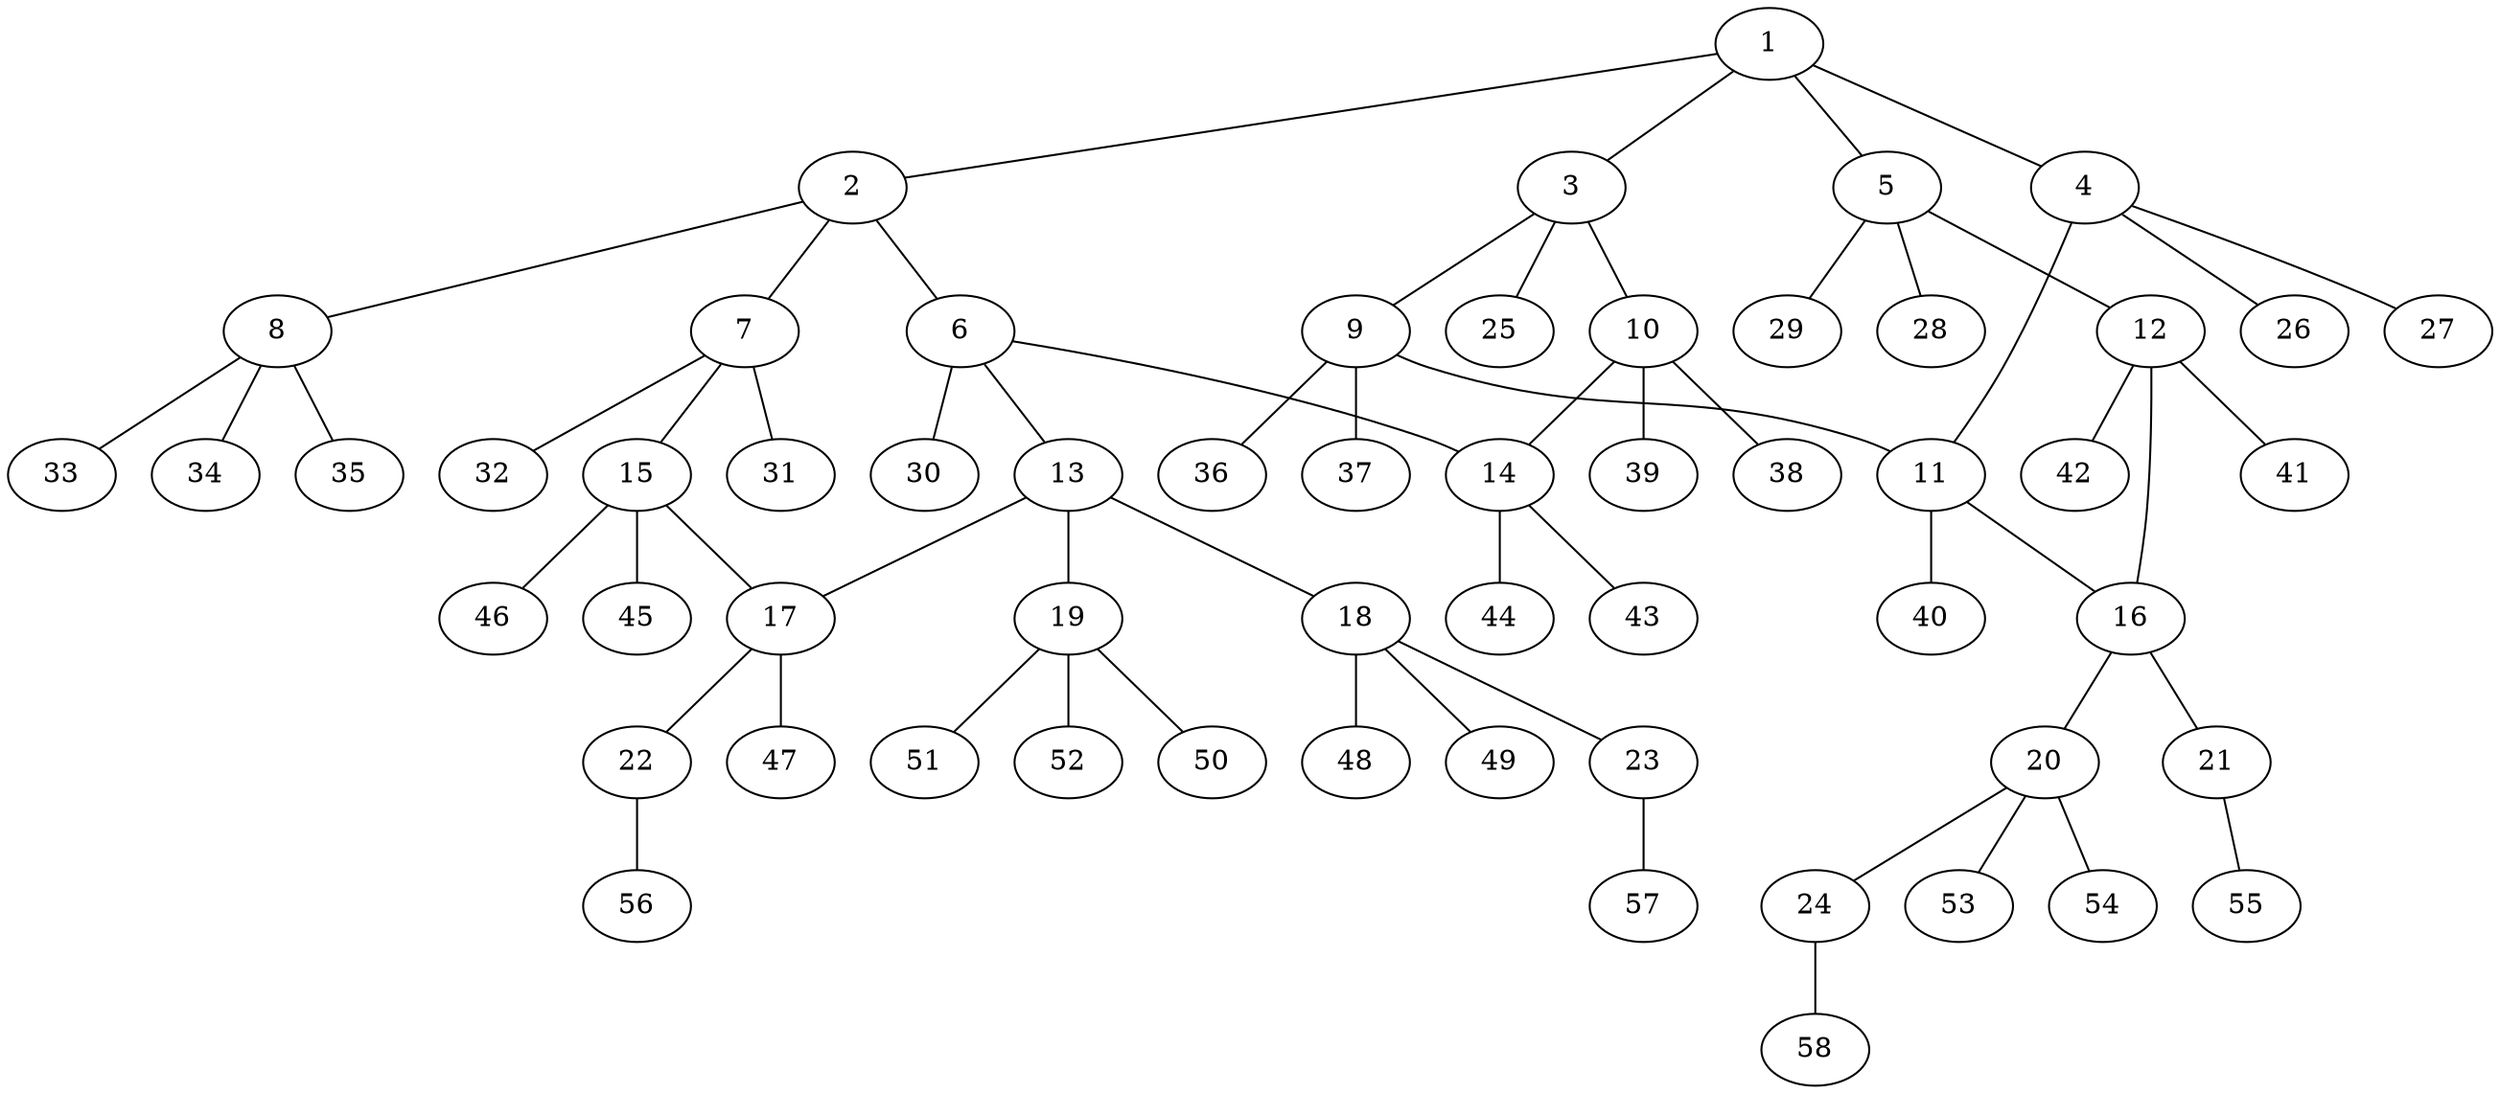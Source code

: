graph molecule_4079 {
	1	 [chem=C];
	2	 [chem=C];
	1 -- 2	 [valence=1];
	3	 [chem=C];
	1 -- 3	 [valence=1];
	4	 [chem=C];
	1 -- 4	 [valence=1];
	5	 [chem=C];
	1 -- 5	 [valence=1];
	6	 [chem=C];
	2 -- 6	 [valence=1];
	7	 [chem=C];
	2 -- 7	 [valence=1];
	8	 [chem=C];
	2 -- 8	 [valence=1];
	9	 [chem=C];
	3 -- 9	 [valence=1];
	10	 [chem=C];
	3 -- 10	 [valence=1];
	25	 [chem=H];
	3 -- 25	 [valence=1];
	11	 [chem=C];
	4 -- 11	 [valence=1];
	26	 [chem=H];
	4 -- 26	 [valence=1];
	27	 [chem=H];
	4 -- 27	 [valence=1];
	12	 [chem=C];
	5 -- 12	 [valence=1];
	28	 [chem=H];
	5 -- 28	 [valence=1];
	29	 [chem=H];
	5 -- 29	 [valence=1];
	13	 [chem=C];
	6 -- 13	 [valence=1];
	14	 [chem=C];
	6 -- 14	 [valence=1];
	30	 [chem=H];
	6 -- 30	 [valence=1];
	15	 [chem=C];
	7 -- 15	 [valence=1];
	31	 [chem=H];
	7 -- 31	 [valence=1];
	32	 [chem=H];
	7 -- 32	 [valence=1];
	33	 [chem=H];
	8 -- 33	 [valence=1];
	34	 [chem=H];
	8 -- 34	 [valence=1];
	35	 [chem=H];
	8 -- 35	 [valence=1];
	9 -- 11	 [valence=1];
	36	 [chem=H];
	9 -- 36	 [valence=1];
	37	 [chem=H];
	9 -- 37	 [valence=1];
	10 -- 14	 [valence=1];
	38	 [chem=H];
	10 -- 38	 [valence=1];
	39	 [chem=H];
	10 -- 39	 [valence=1];
	16	 [chem=C];
	11 -- 16	 [valence=1];
	40	 [chem=H];
	11 -- 40	 [valence=1];
	12 -- 16	 [valence=1];
	41	 [chem=H];
	12 -- 41	 [valence=1];
	42	 [chem=H];
	12 -- 42	 [valence=1];
	17	 [chem=C];
	13 -- 17	 [valence=1];
	18	 [chem=C];
	13 -- 18	 [valence=1];
	19	 [chem=C];
	13 -- 19	 [valence=1];
	43	 [chem=H];
	14 -- 43	 [valence=1];
	44	 [chem=H];
	14 -- 44	 [valence=1];
	15 -- 17	 [valence=1];
	45	 [chem=H];
	15 -- 45	 [valence=1];
	46	 [chem=H];
	15 -- 46	 [valence=1];
	20	 [chem=C];
	16 -- 20	 [valence=1];
	21	 [chem=O];
	16 -- 21	 [valence=1];
	22	 [chem=O];
	17 -- 22	 [valence=1];
	47	 [chem=H];
	17 -- 47	 [valence=1];
	23	 [chem=O];
	18 -- 23	 [valence=1];
	48	 [chem=H];
	18 -- 48	 [valence=1];
	49	 [chem=H];
	18 -- 49	 [valence=1];
	50	 [chem=H];
	19 -- 50	 [valence=1];
	51	 [chem=H];
	19 -- 51	 [valence=1];
	52	 [chem=H];
	19 -- 52	 [valence=1];
	24	 [chem=O];
	20 -- 24	 [valence=1];
	53	 [chem=H];
	20 -- 53	 [valence=1];
	54	 [chem=H];
	20 -- 54	 [valence=1];
	55	 [chem=H];
	21 -- 55	 [valence=1];
	56	 [chem=H];
	22 -- 56	 [valence=1];
	57	 [chem=H];
	23 -- 57	 [valence=1];
	58	 [chem=H];
	24 -- 58	 [valence=1];
}

